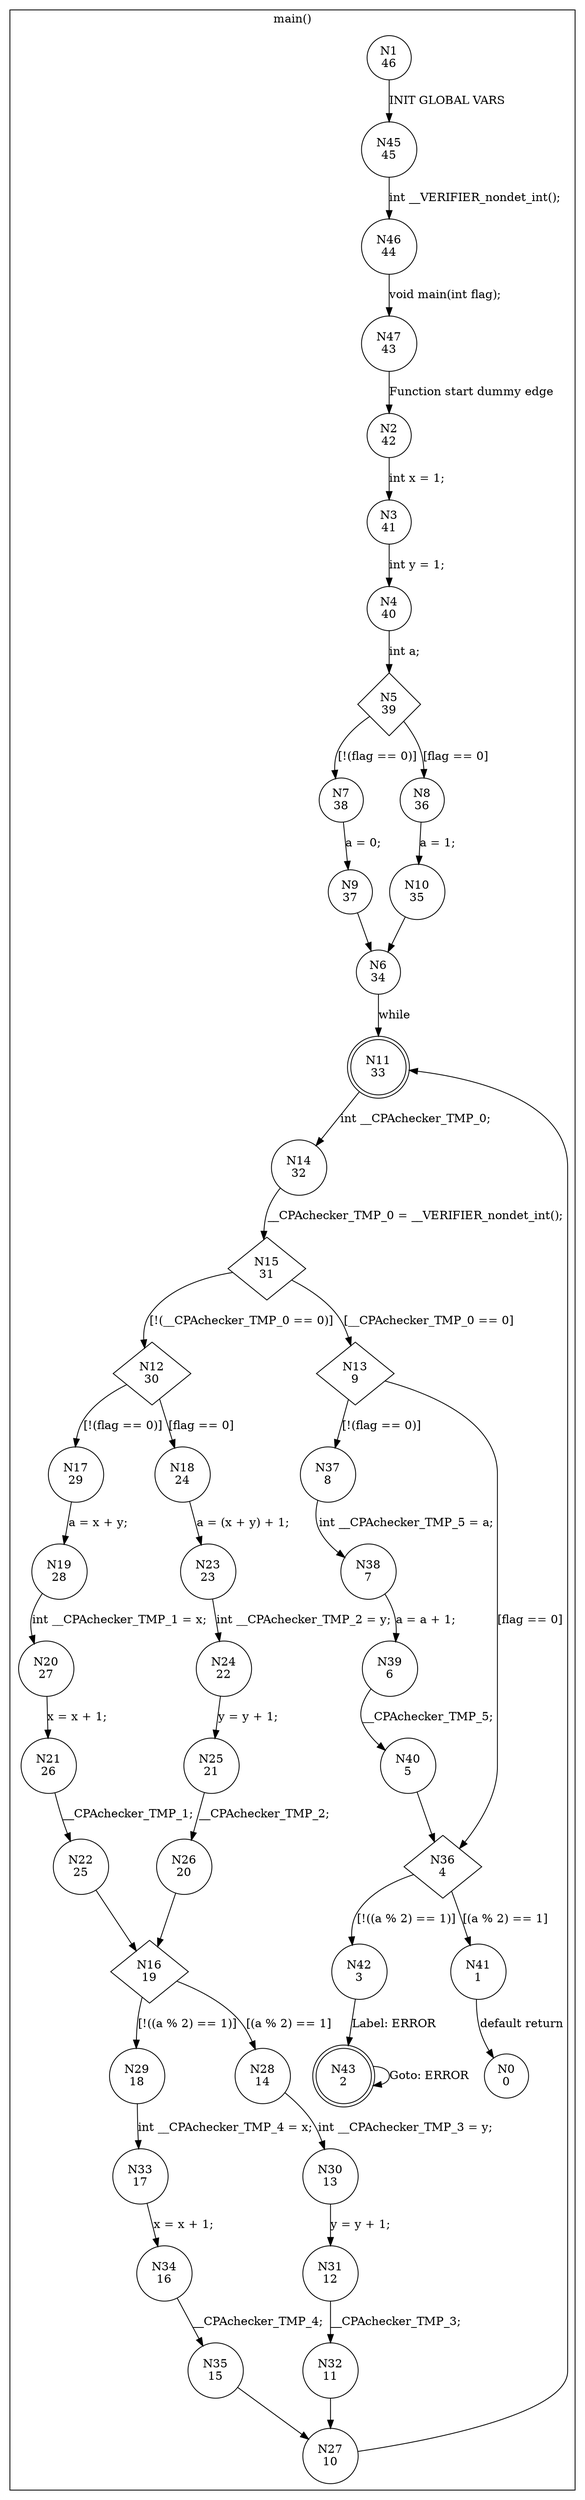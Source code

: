 digraph CFA {
1 [shape="circle" label="N1\n46"]
45 [shape="circle" label="N45\n45"]
46 [shape="circle" label="N46\n44"]
47 [shape="circle" label="N47\n43"]
2 [shape="circle" label="N2\n42"]
3 [shape="circle" label="N3\n41"]
4 [shape="circle" label="N4\n40"]
5 [shape="diamond" label="N5\n39"]
7 [shape="circle" label="N7\n38"]
9 [shape="circle" label="N9\n37"]
6 [shape="circle" label="N6\n34"]
11 [shape="doublecircle" label="N11\n33"]
14 [shape="circle" label="N14\n32"]
15 [shape="diamond" label="N15\n31"]
12 [shape="diamond" label="N12\n30"]
17 [shape="circle" label="N17\n29"]
19 [shape="circle" label="N19\n28"]
20 [shape="circle" label="N20\n27"]
21 [shape="circle" label="N21\n26"]
22 [shape="circle" label="N22\n25"]
16 [shape="diamond" label="N16\n19"]
29 [shape="circle" label="N29\n18"]
33 [shape="circle" label="N33\n17"]
34 [shape="circle" label="N34\n16"]
35 [shape="circle" label="N35\n15"]
27 [shape="circle" label="N27\n10"]
28 [shape="circle" label="N28\n14"]
30 [shape="circle" label="N30\n13"]
31 [shape="circle" label="N31\n12"]
32 [shape="circle" label="N32\n11"]
18 [shape="circle" label="N18\n24"]
23 [shape="circle" label="N23\n23"]
24 [shape="circle" label="N24\n22"]
25 [shape="circle" label="N25\n21"]
26 [shape="circle" label="N26\n20"]
13 [shape="diamond" label="N13\n9"]
37 [shape="circle" label="N37\n8"]
38 [shape="circle" label="N38\n7"]
39 [shape="circle" label="N39\n6"]
40 [shape="circle" label="N40\n5"]
36 [shape="diamond" label="N36\n4"]
42 [shape="circle" label="N42\n3"]
43 [shape="doublecircle" label="N43\n2"]
41 [shape="circle" label="N41\n1"]
0 [shape="circle" label="N0\n0"]
8 [shape="circle" label="N8\n36"]
10 [shape="circle" label="N10\n35"]
node [shape="circle"]
subgraph cluster_main {
label="main()"
1 -> 45 [label="INIT GLOBAL VARS"]
45 -> 46 [label="int __VERIFIER_nondet_int();"]
46 -> 47 [label="void main(int flag);"]
47 -> 2 [label="Function start dummy edge"]
2 -> 3 [label="int x = 1;"]
3 -> 4 [label="int y = 1;"]
4 -> 5 [label="int a;"]
5 -> 8 [label="[flag == 0]"]
5 -> 7 [label="[!(flag == 0)]"]
7 -> 9 [label="a = 0;"]
9 -> 6 [label=""]
6 -> 11 [label="while"]
11 -> 14 [label="int __CPAchecker_TMP_0;"]
14 -> 15 [label="__CPAchecker_TMP_0 = __VERIFIER_nondet_int();"]
15 -> 13 [label="[__CPAchecker_TMP_0 == 0]"]
15 -> 12 [label="[!(__CPAchecker_TMP_0 == 0)]"]
12 -> 18 [label="[flag == 0]"]
12 -> 17 [label="[!(flag == 0)]"]
17 -> 19 [label="a = x + y;"]
19 -> 20 [label="int __CPAchecker_TMP_1 = x;"]
20 -> 21 [label="x = x + 1;"]
21 -> 22 [label="__CPAchecker_TMP_1;"]
22 -> 16 [label=""]
16 -> 28 [label="[(a % 2) == 1]"]
16 -> 29 [label="[!((a % 2) == 1)]"]
29 -> 33 [label="int __CPAchecker_TMP_4 = x;"]
33 -> 34 [label="x = x + 1;"]
34 -> 35 [label="__CPAchecker_TMP_4;"]
35 -> 27 [label=""]
27 -> 11 [label=""]
28 -> 30 [label="int __CPAchecker_TMP_3 = y;"]
30 -> 31 [label="y = y + 1;"]
31 -> 32 [label="__CPAchecker_TMP_3;"]
32 -> 27 [label=""]
18 -> 23 [label="a = (x + y) + 1;"]
23 -> 24 [label="int __CPAchecker_TMP_2 = y;"]
24 -> 25 [label="y = y + 1;"]
25 -> 26 [label="__CPAchecker_TMP_2;"]
26 -> 16 [label=""]
13 -> 36 [label="[flag == 0]"]
13 -> 37 [label="[!(flag == 0)]"]
37 -> 38 [label="int __CPAchecker_TMP_5 = a;"]
38 -> 39 [label="a = a + 1;"]
39 -> 40 [label="__CPAchecker_TMP_5;"]
40 -> 36 [label=""]
36 -> 41 [label="[(a % 2) == 1]"]
36 -> 42 [label="[!((a % 2) == 1)]"]
42 -> 43 [label="Label: ERROR"]
43 -> 43 [label="Goto: ERROR"]
41 -> 0 [label="default return"]
8 -> 10 [label="a = 1;"]
10 -> 6 [label=""]}
}